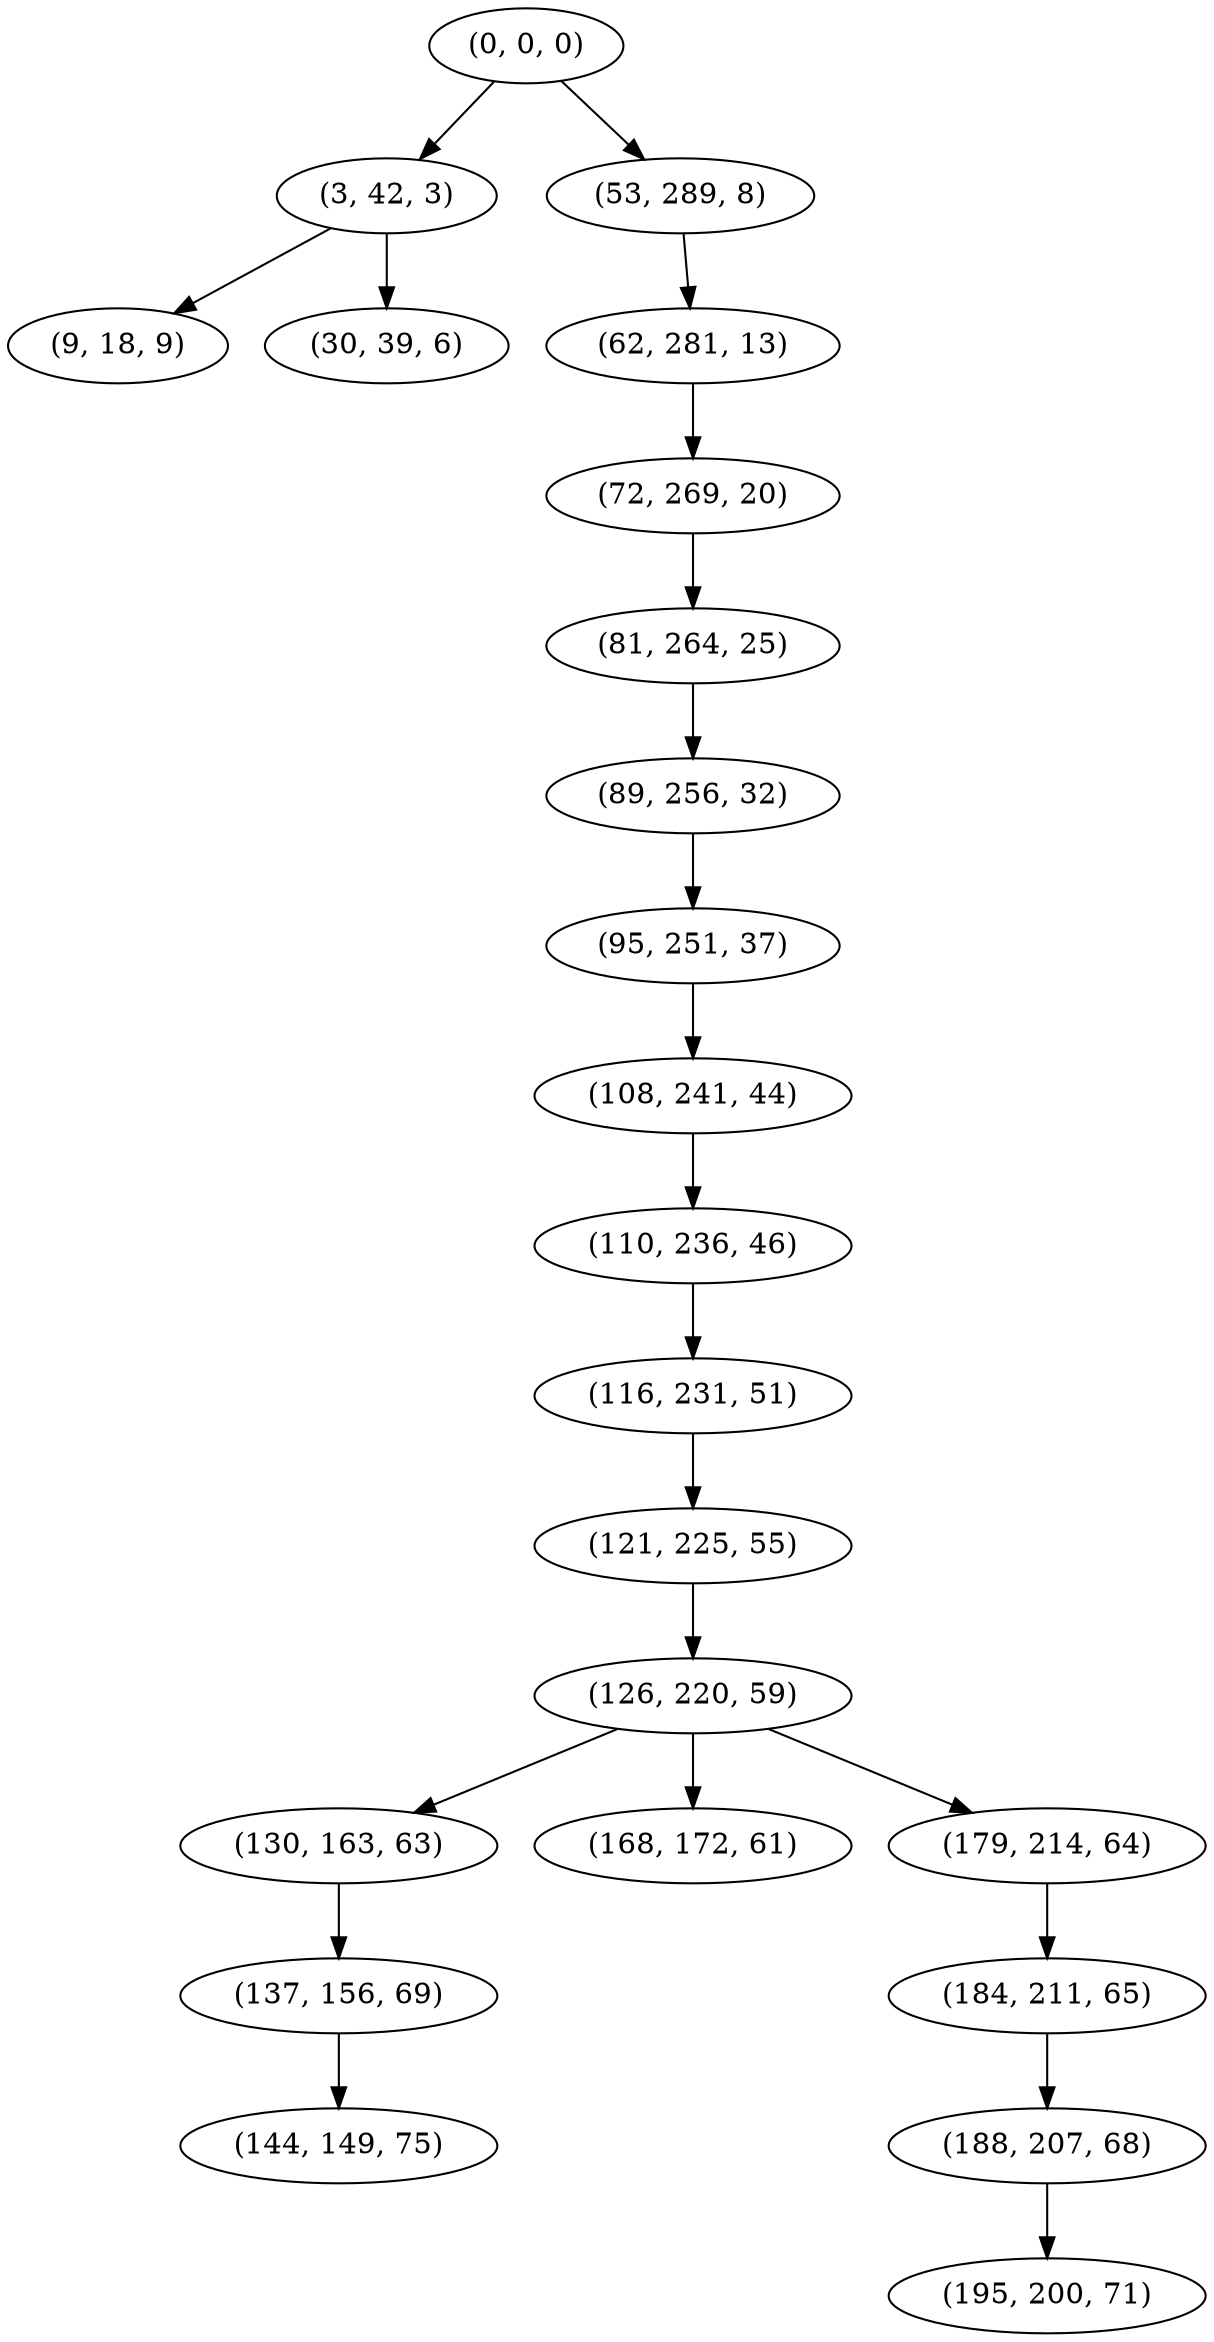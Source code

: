 digraph tree {
    "(0, 0, 0)";
    "(3, 42, 3)";
    "(9, 18, 9)";
    "(30, 39, 6)";
    "(53, 289, 8)";
    "(62, 281, 13)";
    "(72, 269, 20)";
    "(81, 264, 25)";
    "(89, 256, 32)";
    "(95, 251, 37)";
    "(108, 241, 44)";
    "(110, 236, 46)";
    "(116, 231, 51)";
    "(121, 225, 55)";
    "(126, 220, 59)";
    "(130, 163, 63)";
    "(137, 156, 69)";
    "(144, 149, 75)";
    "(168, 172, 61)";
    "(179, 214, 64)";
    "(184, 211, 65)";
    "(188, 207, 68)";
    "(195, 200, 71)";
    "(0, 0, 0)" -> "(3, 42, 3)";
    "(0, 0, 0)" -> "(53, 289, 8)";
    "(3, 42, 3)" -> "(9, 18, 9)";
    "(3, 42, 3)" -> "(30, 39, 6)";
    "(53, 289, 8)" -> "(62, 281, 13)";
    "(62, 281, 13)" -> "(72, 269, 20)";
    "(72, 269, 20)" -> "(81, 264, 25)";
    "(81, 264, 25)" -> "(89, 256, 32)";
    "(89, 256, 32)" -> "(95, 251, 37)";
    "(95, 251, 37)" -> "(108, 241, 44)";
    "(108, 241, 44)" -> "(110, 236, 46)";
    "(110, 236, 46)" -> "(116, 231, 51)";
    "(116, 231, 51)" -> "(121, 225, 55)";
    "(121, 225, 55)" -> "(126, 220, 59)";
    "(126, 220, 59)" -> "(130, 163, 63)";
    "(126, 220, 59)" -> "(168, 172, 61)";
    "(126, 220, 59)" -> "(179, 214, 64)";
    "(130, 163, 63)" -> "(137, 156, 69)";
    "(137, 156, 69)" -> "(144, 149, 75)";
    "(179, 214, 64)" -> "(184, 211, 65)";
    "(184, 211, 65)" -> "(188, 207, 68)";
    "(188, 207, 68)" -> "(195, 200, 71)";
}
